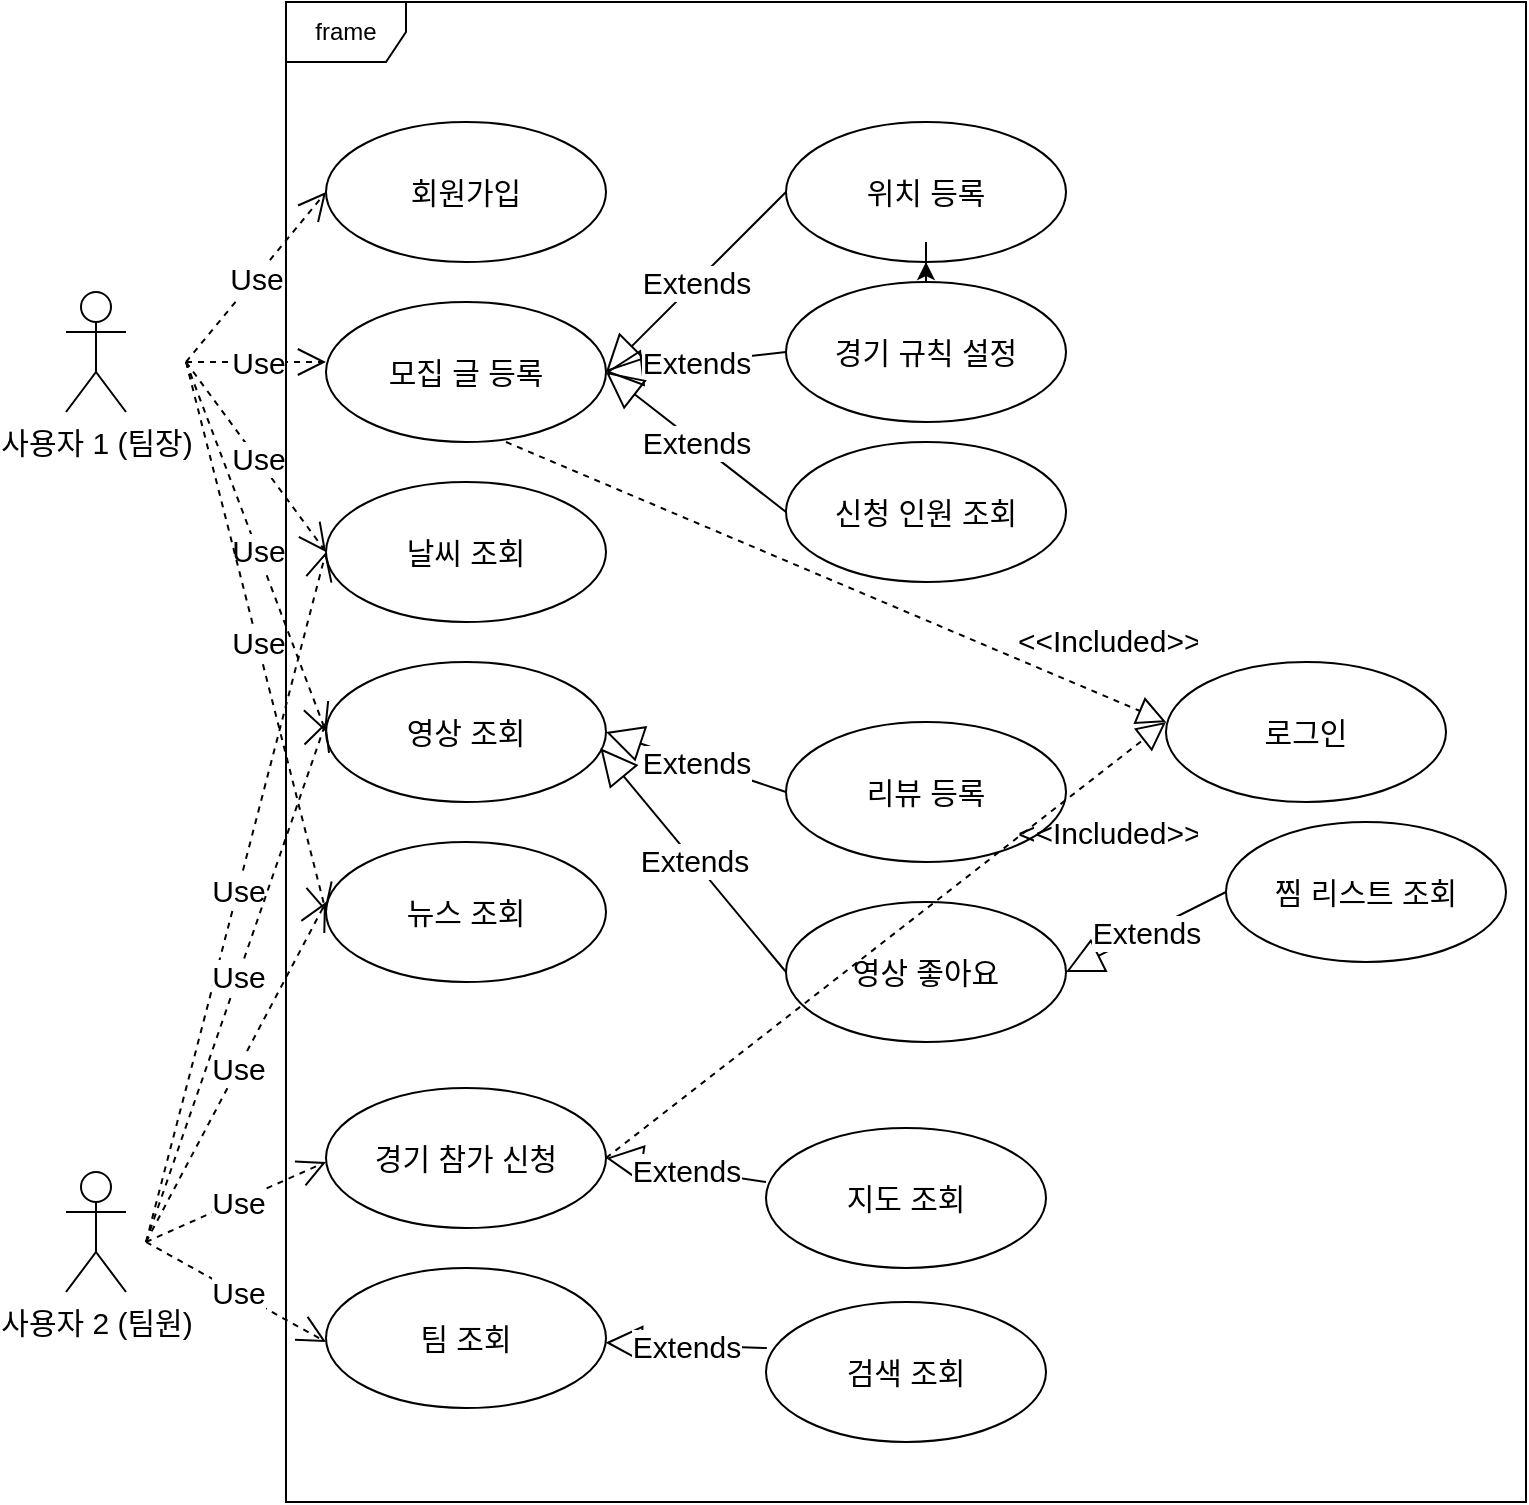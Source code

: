 <mxfile version="21.3.4" type="device">
  <diagram name="페이지-1" id="07mNZf55aE733JFSBxOc">
    <mxGraphModel dx="1531" dy="997" grid="0" gridSize="10" guides="1" tooltips="1" connect="1" arrows="1" fold="1" page="1" pageScale="1" pageWidth="827" pageHeight="1169" background="#ffffff" math="0" shadow="0">
      <root>
        <mxCell id="0" />
        <mxCell id="1" parent="0" />
        <mxCell id="ZsP8shjpuEUGz-Wt9lRh-1" value="사용자 1 (팀장)" style="shape=umlActor;verticalLabelPosition=bottom;verticalAlign=top;html=1;outlineConnect=0;fontSize=15;" vertex="1" parent="1">
          <mxGeometry x="100" y="255" width="30" height="60" as="geometry" />
        </mxCell>
        <mxCell id="ZsP8shjpuEUGz-Wt9lRh-5" value="회원가입" style="ellipse;whiteSpace=wrap;html=1;fontSize=15;" vertex="1" parent="1">
          <mxGeometry x="230" y="170" width="140" height="70" as="geometry" />
        </mxCell>
        <mxCell id="ZsP8shjpuEUGz-Wt9lRh-6" value="모집 글 등록" style="ellipse;whiteSpace=wrap;html=1;fontSize=15;" vertex="1" parent="1">
          <mxGeometry x="230" y="260" width="140" height="70" as="geometry" />
        </mxCell>
        <mxCell id="ZsP8shjpuEUGz-Wt9lRh-10" value="날씨 조회" style="ellipse;whiteSpace=wrap;html=1;fontSize=15;" vertex="1" parent="1">
          <mxGeometry x="230" y="350" width="140" height="70" as="geometry" />
        </mxCell>
        <mxCell id="ZsP8shjpuEUGz-Wt9lRh-11" value="위치 등록" style="ellipse;whiteSpace=wrap;html=1;fontSize=15;" vertex="1" parent="1">
          <mxGeometry x="460" y="170" width="140" height="70" as="geometry" />
        </mxCell>
        <mxCell id="ZsP8shjpuEUGz-Wt9lRh-58" value="" style="edgeStyle=orthogonalEdgeStyle;rounded=0;orthogonalLoop=1;jettySize=auto;html=1;" edge="1" parent="1" source="ZsP8shjpuEUGz-Wt9lRh-12" target="ZsP8shjpuEUGz-Wt9lRh-11">
          <mxGeometry relative="1" as="geometry" />
        </mxCell>
        <mxCell id="ZsP8shjpuEUGz-Wt9lRh-12" value="경기 규칙 설정" style="ellipse;whiteSpace=wrap;html=1;fontSize=15;" vertex="1" parent="1">
          <mxGeometry x="460" y="250" width="140" height="70" as="geometry" />
        </mxCell>
        <mxCell id="ZsP8shjpuEUGz-Wt9lRh-13" value="신청 인원 조회" style="ellipse;whiteSpace=wrap;html=1;fontSize=15;" vertex="1" parent="1">
          <mxGeometry x="460" y="330" width="140" height="70" as="geometry" />
        </mxCell>
        <mxCell id="ZsP8shjpuEUGz-Wt9lRh-14" value="Extends" style="endArrow=block;endSize=16;endFill=0;html=1;rounded=0;entryX=1;entryY=0.5;entryDx=0;entryDy=0;exitX=0;exitY=0.5;exitDx=0;exitDy=0;fontSize=15;" edge="1" parent="1" source="ZsP8shjpuEUGz-Wt9lRh-11" target="ZsP8shjpuEUGz-Wt9lRh-6">
          <mxGeometry width="160" relative="1" as="geometry">
            <mxPoint x="450" y="204.41" as="sourcePoint" />
            <mxPoint x="610" y="204.41" as="targetPoint" />
          </mxGeometry>
        </mxCell>
        <mxCell id="ZsP8shjpuEUGz-Wt9lRh-17" value="Extends" style="endArrow=block;endSize=16;endFill=0;html=1;rounded=0;entryX=1;entryY=0.5;entryDx=0;entryDy=0;exitX=0;exitY=0.5;exitDx=0;exitDy=0;fontSize=15;" edge="1" parent="1" source="ZsP8shjpuEUGz-Wt9lRh-12" target="ZsP8shjpuEUGz-Wt9lRh-6">
          <mxGeometry width="160" relative="1" as="geometry">
            <mxPoint x="460" y="290" as="sourcePoint" />
            <mxPoint x="370" y="380" as="targetPoint" />
          </mxGeometry>
        </mxCell>
        <mxCell id="ZsP8shjpuEUGz-Wt9lRh-18" value="Extends" style="endArrow=block;endSize=16;endFill=0;html=1;rounded=0;entryX=1;entryY=0.5;entryDx=0;entryDy=0;exitX=0;exitY=0.5;exitDx=0;exitDy=0;fontSize=15;" edge="1" parent="1" source="ZsP8shjpuEUGz-Wt9lRh-13" target="ZsP8shjpuEUGz-Wt9lRh-6">
          <mxGeometry x="0.002" width="160" relative="1" as="geometry">
            <mxPoint x="480" y="410" as="sourcePoint" />
            <mxPoint x="390" y="420" as="targetPoint" />
            <mxPoint as="offset" />
          </mxGeometry>
        </mxCell>
        <mxCell id="ZsP8shjpuEUGz-Wt9lRh-19" value="사용자 2 (팀원)" style="shape=umlActor;verticalLabelPosition=bottom;verticalAlign=top;html=1;outlineConnect=0;fontSize=15;" vertex="1" parent="1">
          <mxGeometry x="100" y="695" width="30" height="60" as="geometry" />
        </mxCell>
        <mxCell id="ZsP8shjpuEUGz-Wt9lRh-20" value="" style="endArrow=block;dashed=1;endFill=0;endSize=12;html=1;rounded=0;fontSize=15;" edge="1" parent="1">
          <mxGeometry width="160" relative="1" as="geometry">
            <mxPoint x="320" y="330" as="sourcePoint" />
            <mxPoint x="650" y="470" as="targetPoint" />
          </mxGeometry>
        </mxCell>
        <mxCell id="ZsP8shjpuEUGz-Wt9lRh-21" value="로그인" style="ellipse;whiteSpace=wrap;html=1;fontSize=15;" vertex="1" parent="1">
          <mxGeometry x="650" y="440" width="140" height="70" as="geometry" />
        </mxCell>
        <mxCell id="ZsP8shjpuEUGz-Wt9lRh-24" value="&amp;lt;&amp;lt;Included&amp;gt;&amp;gt;" style="text;strokeColor=none;fillColor=none;align=left;verticalAlign=top;spacingLeft=4;spacingRight=4;overflow=hidden;rotatable=0;points=[[0,0.5],[1,0.5]];portConstraint=eastwest;whiteSpace=wrap;html=1;fontSize=15;" vertex="1" parent="1">
          <mxGeometry x="570" y="414" width="100" height="26" as="geometry" />
        </mxCell>
        <mxCell id="ZsP8shjpuEUGz-Wt9lRh-25" value="영상 조회" style="ellipse;whiteSpace=wrap;html=1;fontSize=15;" vertex="1" parent="1">
          <mxGeometry x="230" y="440" width="140" height="70" as="geometry" />
        </mxCell>
        <mxCell id="ZsP8shjpuEUGz-Wt9lRh-26" value="리뷰 등록" style="ellipse;whiteSpace=wrap;html=1;fontSize=15;" vertex="1" parent="1">
          <mxGeometry x="460" y="470" width="140" height="70" as="geometry" />
        </mxCell>
        <mxCell id="ZsP8shjpuEUGz-Wt9lRh-27" value="영상 좋아요" style="ellipse;whiteSpace=wrap;html=1;fontSize=15;" vertex="1" parent="1">
          <mxGeometry x="460" y="560" width="140" height="70" as="geometry" />
        </mxCell>
        <mxCell id="ZsP8shjpuEUGz-Wt9lRh-29" value="Extends" style="endArrow=block;endSize=16;endFill=0;html=1;rounded=0;entryX=1;entryY=0.5;entryDx=0;entryDy=0;exitX=0;exitY=0.5;exitDx=0;exitDy=0;fontSize=15;" edge="1" parent="1" source="ZsP8shjpuEUGz-Wt9lRh-26" target="ZsP8shjpuEUGz-Wt9lRh-25">
          <mxGeometry width="160" relative="1" as="geometry">
            <mxPoint x="458" y="600" as="sourcePoint" />
            <mxPoint x="368" y="530" as="targetPoint" />
          </mxGeometry>
        </mxCell>
        <mxCell id="ZsP8shjpuEUGz-Wt9lRh-30" value="Extends" style="endArrow=block;endSize=16;endFill=0;html=1;rounded=0;entryX=0.98;entryY=0.616;entryDx=0;entryDy=0;exitX=0;exitY=0.5;exitDx=0;exitDy=0;fontSize=15;entryPerimeter=0;" edge="1" parent="1" source="ZsP8shjpuEUGz-Wt9lRh-27" target="ZsP8shjpuEUGz-Wt9lRh-25">
          <mxGeometry width="160" relative="1" as="geometry">
            <mxPoint x="470" y="515" as="sourcePoint" />
            <mxPoint x="380" y="515" as="targetPoint" />
          </mxGeometry>
        </mxCell>
        <mxCell id="ZsP8shjpuEUGz-Wt9lRh-31" value="뉴스 조회" style="ellipse;whiteSpace=wrap;html=1;fontSize=15;" vertex="1" parent="1">
          <mxGeometry x="230" y="530" width="140" height="70" as="geometry" />
        </mxCell>
        <mxCell id="ZsP8shjpuEUGz-Wt9lRh-32" value="경기 참가 신청" style="ellipse;whiteSpace=wrap;html=1;fontSize=15;" vertex="1" parent="1">
          <mxGeometry x="230" y="653" width="140" height="70" as="geometry" />
        </mxCell>
        <mxCell id="ZsP8shjpuEUGz-Wt9lRh-33" value="찜 리스트 조회" style="ellipse;whiteSpace=wrap;html=1;fontSize=15;" vertex="1" parent="1">
          <mxGeometry x="680" y="520" width="140" height="70" as="geometry" />
        </mxCell>
        <mxCell id="ZsP8shjpuEUGz-Wt9lRh-34" value="Extends" style="endArrow=block;endSize=16;endFill=0;html=1;rounded=0;entryX=1;entryY=0.5;entryDx=0;entryDy=0;exitX=0;exitY=0.5;exitDx=0;exitDy=0;fontSize=15;" edge="1" parent="1" source="ZsP8shjpuEUGz-Wt9lRh-33" target="ZsP8shjpuEUGz-Wt9lRh-27">
          <mxGeometry width="160" relative="1" as="geometry">
            <mxPoint x="470" y="631" as="sourcePoint" />
            <mxPoint x="377" y="519" as="targetPoint" />
          </mxGeometry>
        </mxCell>
        <mxCell id="ZsP8shjpuEUGz-Wt9lRh-37" value="Use" style="endArrow=open;endSize=12;dashed=1;html=1;rounded=0;entryX=0;entryY=0.5;entryDx=0;entryDy=0;fontSize=15;" edge="1" parent="1" target="ZsP8shjpuEUGz-Wt9lRh-5">
          <mxGeometry width="160" relative="1" as="geometry">
            <mxPoint x="160" y="290" as="sourcePoint" />
            <mxPoint x="190" y="504.29" as="targetPoint" />
          </mxGeometry>
        </mxCell>
        <mxCell id="ZsP8shjpuEUGz-Wt9lRh-39" value="Use" style="endArrow=open;endSize=12;dashed=1;html=1;rounded=0;entryX=0;entryY=0.5;entryDx=0;entryDy=0;fontSize=15;" edge="1" parent="1">
          <mxGeometry x="0.02" width="160" relative="1" as="geometry">
            <mxPoint x="160" y="290" as="sourcePoint" />
            <mxPoint x="230" y="290" as="targetPoint" />
            <mxPoint as="offset" />
          </mxGeometry>
        </mxCell>
        <mxCell id="ZsP8shjpuEUGz-Wt9lRh-40" value="Use" style="endArrow=open;endSize=12;dashed=1;html=1;rounded=0;entryX=0;entryY=0.5;entryDx=0;entryDy=0;fontSize=15;" edge="1" parent="1" target="ZsP8shjpuEUGz-Wt9lRh-10">
          <mxGeometry x="0.02" width="160" relative="1" as="geometry">
            <mxPoint x="160" y="290" as="sourcePoint" />
            <mxPoint x="240" y="300" as="targetPoint" />
            <mxPoint as="offset" />
          </mxGeometry>
        </mxCell>
        <mxCell id="ZsP8shjpuEUGz-Wt9lRh-41" value="Use" style="endArrow=open;endSize=12;dashed=1;html=1;rounded=0;entryX=0;entryY=0.5;entryDx=0;entryDy=0;fontSize=15;" edge="1" parent="1" target="ZsP8shjpuEUGz-Wt9lRh-25">
          <mxGeometry x="0.02" width="160" relative="1" as="geometry">
            <mxPoint x="160" y="290" as="sourcePoint" />
            <mxPoint x="240" y="395" as="targetPoint" />
            <mxPoint as="offset" />
          </mxGeometry>
        </mxCell>
        <mxCell id="ZsP8shjpuEUGz-Wt9lRh-42" value="Use" style="endArrow=open;endSize=12;dashed=1;html=1;rounded=0;entryX=0;entryY=0.5;entryDx=0;entryDy=0;fontSize=15;" edge="1" parent="1" target="ZsP8shjpuEUGz-Wt9lRh-31">
          <mxGeometry x="0.02" width="160" relative="1" as="geometry">
            <mxPoint x="160" y="290" as="sourcePoint" />
            <mxPoint x="240" y="485" as="targetPoint" />
            <mxPoint as="offset" />
          </mxGeometry>
        </mxCell>
        <mxCell id="ZsP8shjpuEUGz-Wt9lRh-43" value="frame" style="shape=umlFrame;whiteSpace=wrap;html=1;pointerEvents=0;" vertex="1" parent="1">
          <mxGeometry x="210" y="110" width="620" height="750" as="geometry" />
        </mxCell>
        <mxCell id="ZsP8shjpuEUGz-Wt9lRh-45" value="팀 조회" style="ellipse;whiteSpace=wrap;html=1;fontSize=15;" vertex="1" parent="1">
          <mxGeometry x="230" y="743" width="140" height="70" as="geometry" />
        </mxCell>
        <mxCell id="ZsP8shjpuEUGz-Wt9lRh-49" value="" style="endArrow=block;dashed=1;endFill=0;endSize=12;html=1;rounded=0;fontSize=15;exitX=1;exitY=0.5;exitDx=0;exitDy=0;" edge="1" parent="1" source="ZsP8shjpuEUGz-Wt9lRh-32">
          <mxGeometry width="160" relative="1" as="geometry">
            <mxPoint x="330" y="340" as="sourcePoint" />
            <mxPoint x="650" y="470" as="targetPoint" />
          </mxGeometry>
        </mxCell>
        <mxCell id="ZsP8shjpuEUGz-Wt9lRh-50" value="&amp;lt;&amp;lt;Included&amp;gt;&amp;gt;" style="text;strokeColor=none;fillColor=none;align=left;verticalAlign=top;spacingLeft=4;spacingRight=4;overflow=hidden;rotatable=0;points=[[0,0.5],[1,0.5]];portConstraint=eastwest;whiteSpace=wrap;html=1;fontSize=15;" vertex="1" parent="1">
          <mxGeometry x="570" y="510" width="100" height="26" as="geometry" />
        </mxCell>
        <mxCell id="ZsP8shjpuEUGz-Wt9lRh-53" value="Use" style="endArrow=open;endSize=12;dashed=1;html=1;rounded=0;entryX=0;entryY=0.5;entryDx=0;entryDy=0;fontSize=15;" edge="1" parent="1" target="ZsP8shjpuEUGz-Wt9lRh-10">
          <mxGeometry x="0.02" width="160" relative="1" as="geometry">
            <mxPoint x="140" y="730" as="sourcePoint" />
            <mxPoint x="180" y="689" as="targetPoint" />
            <mxPoint as="offset" />
          </mxGeometry>
        </mxCell>
        <mxCell id="ZsP8shjpuEUGz-Wt9lRh-54" value="Use" style="endArrow=open;endSize=12;dashed=1;html=1;rounded=0;entryX=0;entryY=0.5;entryDx=0;entryDy=0;fontSize=15;" edge="1" parent="1">
          <mxGeometry x="0.02" width="160" relative="1" as="geometry">
            <mxPoint x="140" y="730" as="sourcePoint" />
            <mxPoint x="230" y="470" as="targetPoint" />
            <mxPoint as="offset" />
          </mxGeometry>
        </mxCell>
        <mxCell id="ZsP8shjpuEUGz-Wt9lRh-55" value="Use" style="endArrow=open;endSize=12;dashed=1;html=1;rounded=0;entryX=0;entryY=0.5;entryDx=0;entryDy=0;fontSize=15;" edge="1" parent="1">
          <mxGeometry x="0.02" width="160" relative="1" as="geometry">
            <mxPoint x="140" y="730" as="sourcePoint" />
            <mxPoint x="230" y="560" as="targetPoint" />
            <mxPoint as="offset" />
          </mxGeometry>
        </mxCell>
        <mxCell id="ZsP8shjpuEUGz-Wt9lRh-56" value="Use" style="endArrow=open;endSize=12;dashed=1;html=1;rounded=0;entryX=0;entryY=0.5;entryDx=0;entryDy=0;fontSize=15;" edge="1" parent="1">
          <mxGeometry x="0.02" width="160" relative="1" as="geometry">
            <mxPoint x="140" y="730" as="sourcePoint" />
            <mxPoint x="230" y="690" as="targetPoint" />
            <mxPoint as="offset" />
          </mxGeometry>
        </mxCell>
        <mxCell id="ZsP8shjpuEUGz-Wt9lRh-57" value="Use" style="endArrow=open;endSize=12;dashed=1;html=1;rounded=0;entryX=0;entryY=0.5;entryDx=0;entryDy=0;fontSize=15;" edge="1" parent="1">
          <mxGeometry x="0.02" width="160" relative="1" as="geometry">
            <mxPoint x="140" y="730" as="sourcePoint" />
            <mxPoint x="230" y="780" as="targetPoint" />
            <mxPoint as="offset" />
          </mxGeometry>
        </mxCell>
        <mxCell id="ZsP8shjpuEUGz-Wt9lRh-59" value="지도 조회" style="ellipse;whiteSpace=wrap;html=1;fontSize=15;" vertex="1" parent="1">
          <mxGeometry x="450" y="673" width="140" height="70" as="geometry" />
        </mxCell>
        <mxCell id="ZsP8shjpuEUGz-Wt9lRh-60" value="검색 조회" style="ellipse;whiteSpace=wrap;html=1;fontSize=15;" vertex="1" parent="1">
          <mxGeometry x="450" y="760" width="140" height="70" as="geometry" />
        </mxCell>
        <mxCell id="ZsP8shjpuEUGz-Wt9lRh-61" value="Extends" style="endArrow=block;endSize=16;endFill=0;html=1;rounded=0;entryX=1;entryY=0.5;entryDx=0;entryDy=0;exitX=0;exitY=0.5;exitDx=0;exitDy=0;fontSize=15;" edge="1" parent="1" target="ZsP8shjpuEUGz-Wt9lRh-32">
          <mxGeometry x="0.002" width="160" relative="1" as="geometry">
            <mxPoint x="450" y="700" as="sourcePoint" />
            <mxPoint x="360" y="630" as="targetPoint" />
            <mxPoint as="offset" />
          </mxGeometry>
        </mxCell>
        <mxCell id="ZsP8shjpuEUGz-Wt9lRh-62" value="Extends" style="endArrow=block;endSize=16;endFill=0;html=1;rounded=0;exitX=0.003;exitY=0.329;exitDx=0;exitDy=0;fontSize=15;exitPerimeter=0;" edge="1" parent="1" source="ZsP8shjpuEUGz-Wt9lRh-60" target="ZsP8shjpuEUGz-Wt9lRh-45">
          <mxGeometry x="0.002" width="160" relative="1" as="geometry">
            <mxPoint x="460" y="710" as="sourcePoint" />
            <mxPoint x="370" y="690" as="targetPoint" />
            <mxPoint as="offset" />
          </mxGeometry>
        </mxCell>
      </root>
    </mxGraphModel>
  </diagram>
</mxfile>

